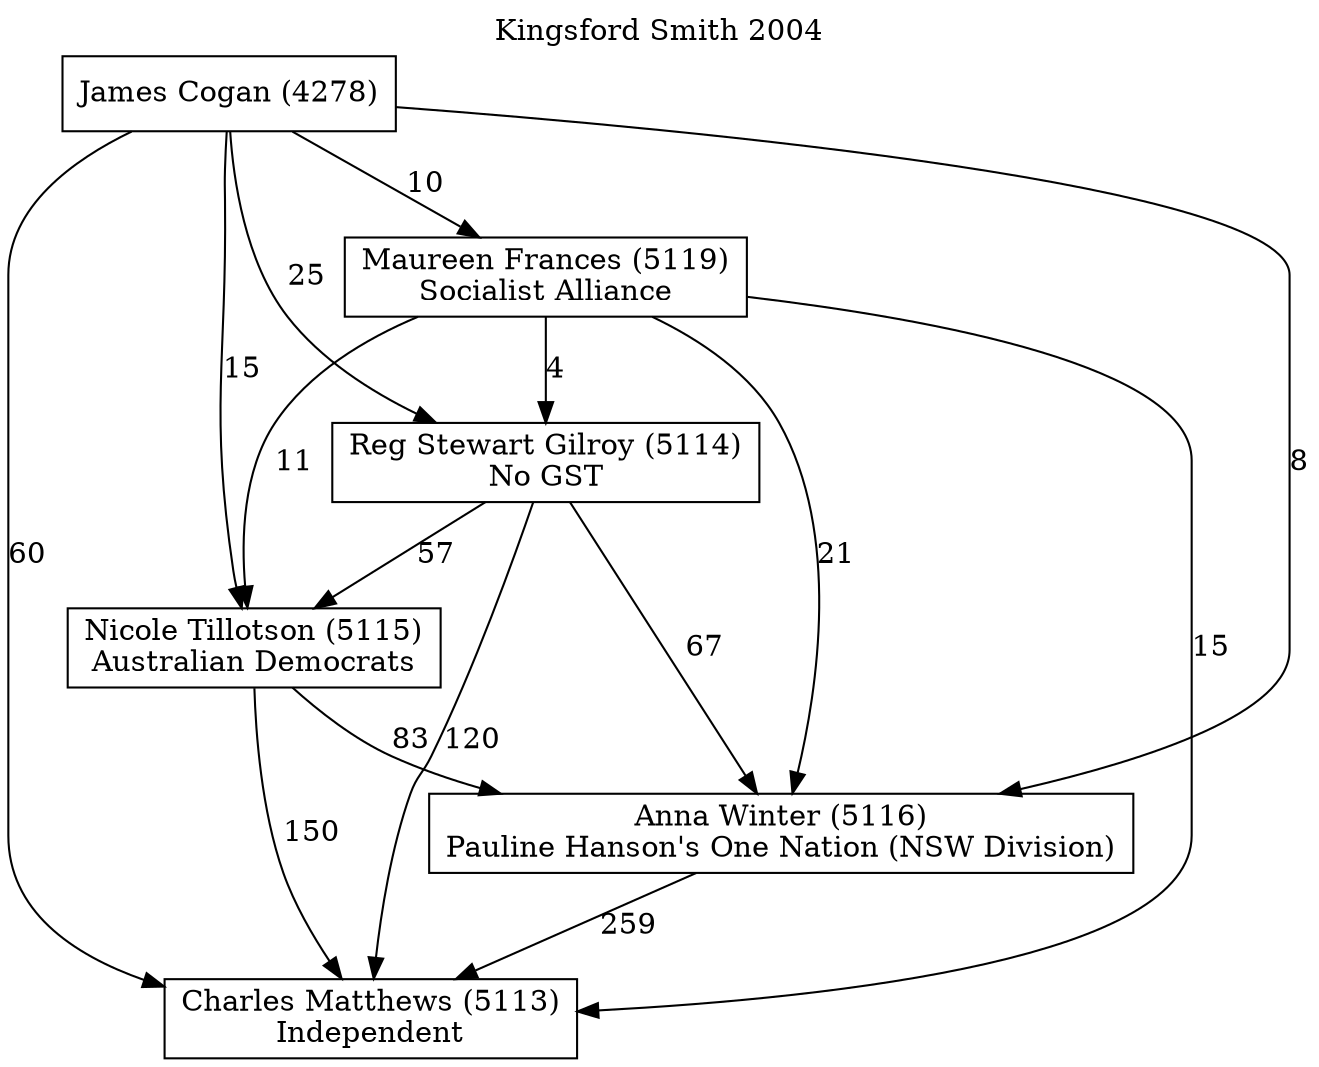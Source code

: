 // House preference flow
digraph "Charles Matthews (5113)_Kingsford Smith_2004" {
	graph [label="Kingsford Smith 2004" labelloc=t mclimit=10]
	node [shape=box]
	"Charles Matthews (5113)" [label="Charles Matthews (5113)
Independent"]
	"Anna Winter (5116)" [label="Anna Winter (5116)
Pauline Hanson's One Nation (NSW Division)"]
	"Nicole Tillotson (5115)" [label="Nicole Tillotson (5115)
Australian Democrats"]
	"Reg Stewart Gilroy (5114)" [label="Reg Stewart Gilroy (5114)
No GST"]
	"Maureen Frances (5119)" [label="Maureen Frances (5119)
Socialist Alliance"]
	"James Cogan (4278)" [label="James Cogan (4278)
"]
	"Anna Winter (5116)" -> "Charles Matthews (5113)" [label=259]
	"Nicole Tillotson (5115)" -> "Anna Winter (5116)" [label=83]
	"Reg Stewart Gilroy (5114)" -> "Nicole Tillotson (5115)" [label=57]
	"Maureen Frances (5119)" -> "Reg Stewart Gilroy (5114)" [label=4]
	"James Cogan (4278)" -> "Maureen Frances (5119)" [label=10]
	"Nicole Tillotson (5115)" -> "Charles Matthews (5113)" [label=150]
	"Reg Stewart Gilroy (5114)" -> "Charles Matthews (5113)" [label=120]
	"Maureen Frances (5119)" -> "Charles Matthews (5113)" [label=15]
	"James Cogan (4278)" -> "Charles Matthews (5113)" [label=60]
	"James Cogan (4278)" -> "Reg Stewart Gilroy (5114)" [label=25]
	"Maureen Frances (5119)" -> "Nicole Tillotson (5115)" [label=11]
	"James Cogan (4278)" -> "Nicole Tillotson (5115)" [label=15]
	"Reg Stewart Gilroy (5114)" -> "Anna Winter (5116)" [label=67]
	"Maureen Frances (5119)" -> "Anna Winter (5116)" [label=21]
	"James Cogan (4278)" -> "Anna Winter (5116)" [label=8]
}
